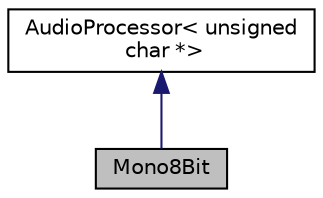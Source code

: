 digraph "Mono8Bit"
{
  edge [fontname="Helvetica",fontsize="10",labelfontname="Helvetica",labelfontsize="10"];
  node [fontname="Helvetica",fontsize="10",shape=record];
  Node0 [label="Mono8Bit",height=0.2,width=0.4,color="black", fillcolor="grey75", style="filled", fontcolor="black"];
  Node1 -> Node0 [dir="back",color="midnightblue",fontsize="10",style="solid"];
  Node1 [label="AudioProcessor\< unsigned\l char *\>",height=0.2,width=0.4,color="black", fillcolor="white", style="filled",URL="$d5/db2/classAudioProcessor.html"];
}
